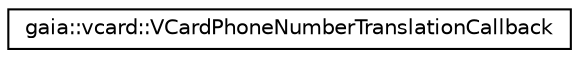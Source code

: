 digraph G
{
  edge [fontname="Helvetica",fontsize="10",labelfontname="Helvetica",labelfontsize="10"];
  node [fontname="Helvetica",fontsize="10",shape=record];
  rankdir=LR;
  Node1 [label="gaia::vcard::VCardPhoneNumberTranslationCallback",height=0.2,width=0.4,color="black", fillcolor="white", style="filled",URL="$d2/d52/classgaia_1_1vcard_1_1_v_card_phone_number_translation_callback.html"];
}

